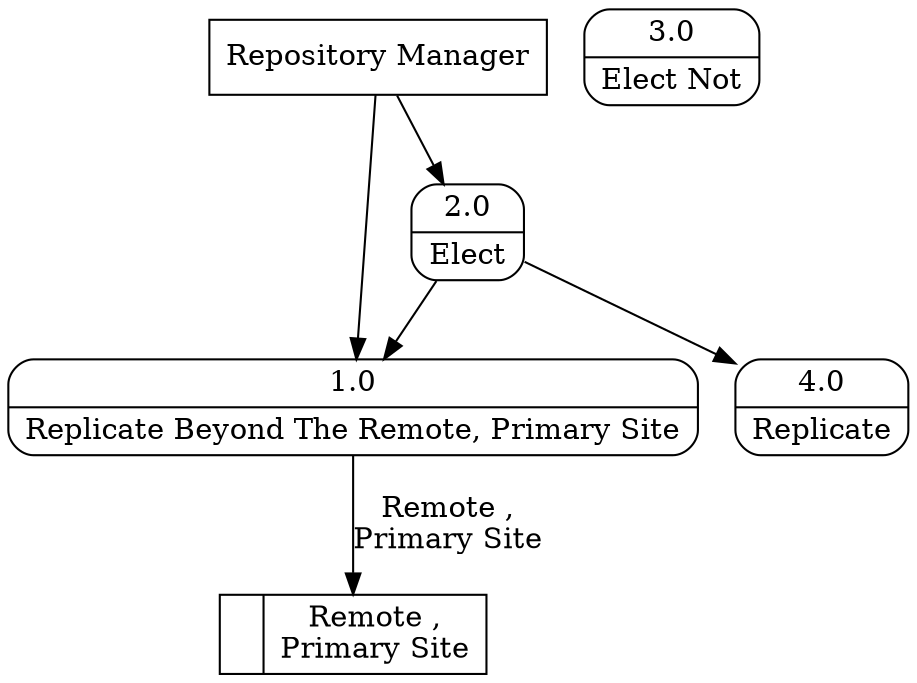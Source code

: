 digraph dfd2{ 
node[shape=record]
200 [label="<f0>  |<f1> Remote ,\nPrimary Site " ];
201 [label="Repository Manager" shape=box];
202 [label="{<f0> 1.0|<f1> Replicate Beyond The Remote, Primary Site }" shape=Mrecord];
203 [label="{<f0> 2.0|<f1> Elect }" shape=Mrecord];
204 [label="{<f0> 3.0|<f1> Elect Not }" shape=Mrecord];
205 [label="{<f0> 4.0|<f1> Replicate }" shape=Mrecord];
201 -> 202
201 -> 203
202 -> 200 [label="Remote ,\nPrimary Site"]
203 -> 202
203 -> 205
}